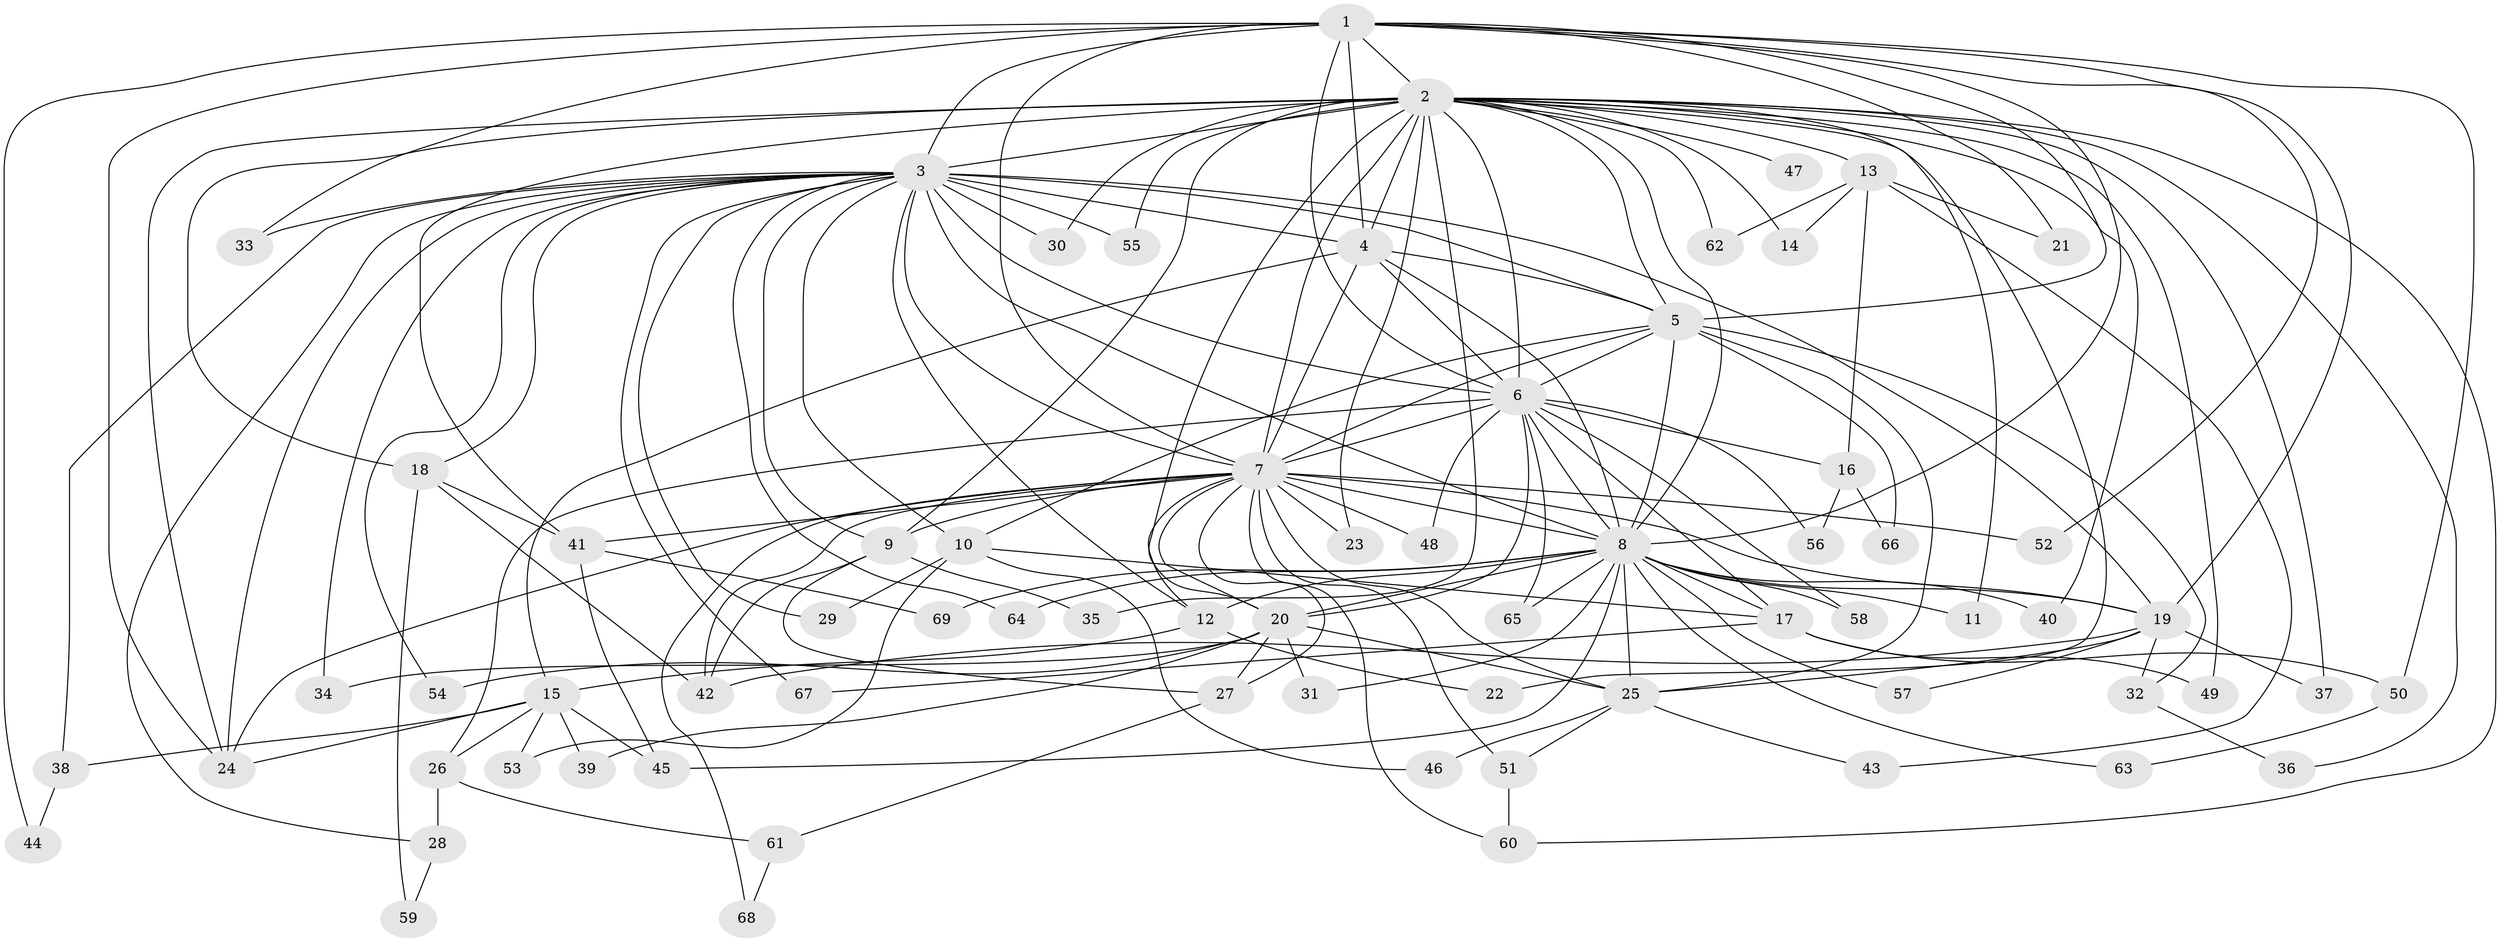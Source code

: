 // original degree distribution, {19: 0.008771929824561403, 31: 0.008771929824561403, 26: 0.017543859649122806, 15: 0.008771929824561403, 18: 0.008771929824561403, 17: 0.017543859649122806, 13: 0.008771929824561403, 27: 0.008771929824561403, 6: 0.02631578947368421, 7: 0.03508771929824561, 3: 0.14912280701754385, 2: 0.5789473684210527, 4: 0.07017543859649122, 5: 0.03508771929824561, 8: 0.017543859649122806}
// Generated by graph-tools (version 1.1) at 2025/49/03/04/25 22:49:20]
// undirected, 69 vertices, 167 edges
graph export_dot {
  node [color=gray90,style=filled];
  1;
  2;
  3;
  4;
  5;
  6;
  7;
  8;
  9;
  10;
  11;
  12;
  13;
  14;
  15;
  16;
  17;
  18;
  19;
  20;
  21;
  22;
  23;
  24;
  25;
  26;
  27;
  28;
  29;
  30;
  31;
  32;
  33;
  34;
  35;
  36;
  37;
  38;
  39;
  40;
  41;
  42;
  43;
  44;
  45;
  46;
  47;
  48;
  49;
  50;
  51;
  52;
  53;
  54;
  55;
  56;
  57;
  58;
  59;
  60;
  61;
  62;
  63;
  64;
  65;
  66;
  67;
  68;
  69;
  1 -- 2 [weight=2.0];
  1 -- 3 [weight=3.0];
  1 -- 4 [weight=2.0];
  1 -- 5 [weight=1.0];
  1 -- 6 [weight=1.0];
  1 -- 7 [weight=2.0];
  1 -- 8 [weight=1.0];
  1 -- 19 [weight=1.0];
  1 -- 21 [weight=1.0];
  1 -- 24 [weight=1.0];
  1 -- 33 [weight=1.0];
  1 -- 44 [weight=1.0];
  1 -- 50 [weight=1.0];
  1 -- 52 [weight=1.0];
  2 -- 3 [weight=4.0];
  2 -- 4 [weight=2.0];
  2 -- 5 [weight=2.0];
  2 -- 6 [weight=2.0];
  2 -- 7 [weight=3.0];
  2 -- 8 [weight=2.0];
  2 -- 9 [weight=1.0];
  2 -- 11 [weight=1.0];
  2 -- 13 [weight=2.0];
  2 -- 14 [weight=1.0];
  2 -- 18 [weight=1.0];
  2 -- 20 [weight=1.0];
  2 -- 22 [weight=1.0];
  2 -- 23 [weight=2.0];
  2 -- 24 [weight=1.0];
  2 -- 30 [weight=1.0];
  2 -- 35 [weight=1.0];
  2 -- 36 [weight=1.0];
  2 -- 37 [weight=1.0];
  2 -- 40 [weight=1.0];
  2 -- 41 [weight=1.0];
  2 -- 47 [weight=1.0];
  2 -- 49 [weight=1.0];
  2 -- 55 [weight=1.0];
  2 -- 60 [weight=1.0];
  2 -- 62 [weight=1.0];
  3 -- 4 [weight=2.0];
  3 -- 5 [weight=2.0];
  3 -- 6 [weight=3.0];
  3 -- 7 [weight=3.0];
  3 -- 8 [weight=3.0];
  3 -- 9 [weight=1.0];
  3 -- 10 [weight=1.0];
  3 -- 12 [weight=2.0];
  3 -- 18 [weight=1.0];
  3 -- 19 [weight=1.0];
  3 -- 24 [weight=1.0];
  3 -- 28 [weight=1.0];
  3 -- 29 [weight=1.0];
  3 -- 30 [weight=1.0];
  3 -- 33 [weight=2.0];
  3 -- 34 [weight=1.0];
  3 -- 38 [weight=1.0];
  3 -- 54 [weight=1.0];
  3 -- 55 [weight=1.0];
  3 -- 64 [weight=1.0];
  3 -- 67 [weight=1.0];
  4 -- 5 [weight=2.0];
  4 -- 6 [weight=1.0];
  4 -- 7 [weight=14.0];
  4 -- 8 [weight=1.0];
  4 -- 15 [weight=2.0];
  5 -- 6 [weight=1.0];
  5 -- 7 [weight=2.0];
  5 -- 8 [weight=1.0];
  5 -- 10 [weight=1.0];
  5 -- 25 [weight=1.0];
  5 -- 32 [weight=1.0];
  5 -- 66 [weight=1.0];
  6 -- 7 [weight=1.0];
  6 -- 8 [weight=1.0];
  6 -- 16 [weight=1.0];
  6 -- 17 [weight=1.0];
  6 -- 20 [weight=1.0];
  6 -- 26 [weight=1.0];
  6 -- 48 [weight=1.0];
  6 -- 56 [weight=1.0];
  6 -- 58 [weight=1.0];
  6 -- 65 [weight=1.0];
  7 -- 8 [weight=2.0];
  7 -- 9 [weight=1.0];
  7 -- 12 [weight=1.0];
  7 -- 19 [weight=2.0];
  7 -- 20 [weight=2.0];
  7 -- 23 [weight=1.0];
  7 -- 24 [weight=1.0];
  7 -- 25 [weight=1.0];
  7 -- 27 [weight=1.0];
  7 -- 41 [weight=2.0];
  7 -- 42 [weight=1.0];
  7 -- 48 [weight=1.0];
  7 -- 51 [weight=3.0];
  7 -- 52 [weight=1.0];
  7 -- 60 [weight=1.0];
  7 -- 68 [weight=1.0];
  8 -- 11 [weight=2.0];
  8 -- 12 [weight=1.0];
  8 -- 17 [weight=1.0];
  8 -- 19 [weight=1.0];
  8 -- 20 [weight=1.0];
  8 -- 25 [weight=1.0];
  8 -- 31 [weight=1.0];
  8 -- 40 [weight=1.0];
  8 -- 45 [weight=1.0];
  8 -- 57 [weight=1.0];
  8 -- 58 [weight=1.0];
  8 -- 63 [weight=1.0];
  8 -- 64 [weight=1.0];
  8 -- 65 [weight=1.0];
  8 -- 69 [weight=1.0];
  9 -- 27 [weight=1.0];
  9 -- 35 [weight=1.0];
  9 -- 42 [weight=1.0];
  10 -- 17 [weight=2.0];
  10 -- 29 [weight=1.0];
  10 -- 46 [weight=1.0];
  10 -- 53 [weight=1.0];
  12 -- 15 [weight=1.0];
  12 -- 22 [weight=1.0];
  13 -- 14 [weight=1.0];
  13 -- 16 [weight=1.0];
  13 -- 21 [weight=1.0];
  13 -- 43 [weight=1.0];
  13 -- 62 [weight=1.0];
  15 -- 24 [weight=1.0];
  15 -- 26 [weight=1.0];
  15 -- 38 [weight=1.0];
  15 -- 39 [weight=1.0];
  15 -- 45 [weight=1.0];
  15 -- 53 [weight=1.0];
  16 -- 56 [weight=1.0];
  16 -- 66 [weight=1.0];
  17 -- 49 [weight=1.0];
  17 -- 50 [weight=1.0];
  17 -- 67 [weight=1.0];
  18 -- 41 [weight=1.0];
  18 -- 42 [weight=1.0];
  18 -- 59 [weight=1.0];
  19 -- 25 [weight=1.0];
  19 -- 32 [weight=1.0];
  19 -- 37 [weight=1.0];
  19 -- 42 [weight=1.0];
  19 -- 57 [weight=1.0];
  20 -- 25 [weight=1.0];
  20 -- 27 [weight=1.0];
  20 -- 31 [weight=1.0];
  20 -- 34 [weight=1.0];
  20 -- 39 [weight=1.0];
  20 -- 54 [weight=1.0];
  25 -- 43 [weight=1.0];
  25 -- 46 [weight=1.0];
  25 -- 51 [weight=2.0];
  26 -- 28 [weight=1.0];
  26 -- 61 [weight=1.0];
  27 -- 61 [weight=1.0];
  28 -- 59 [weight=1.0];
  32 -- 36 [weight=1.0];
  38 -- 44 [weight=1.0];
  41 -- 45 [weight=1.0];
  41 -- 69 [weight=1.0];
  50 -- 63 [weight=1.0];
  51 -- 60 [weight=1.0];
  61 -- 68 [weight=1.0];
}
